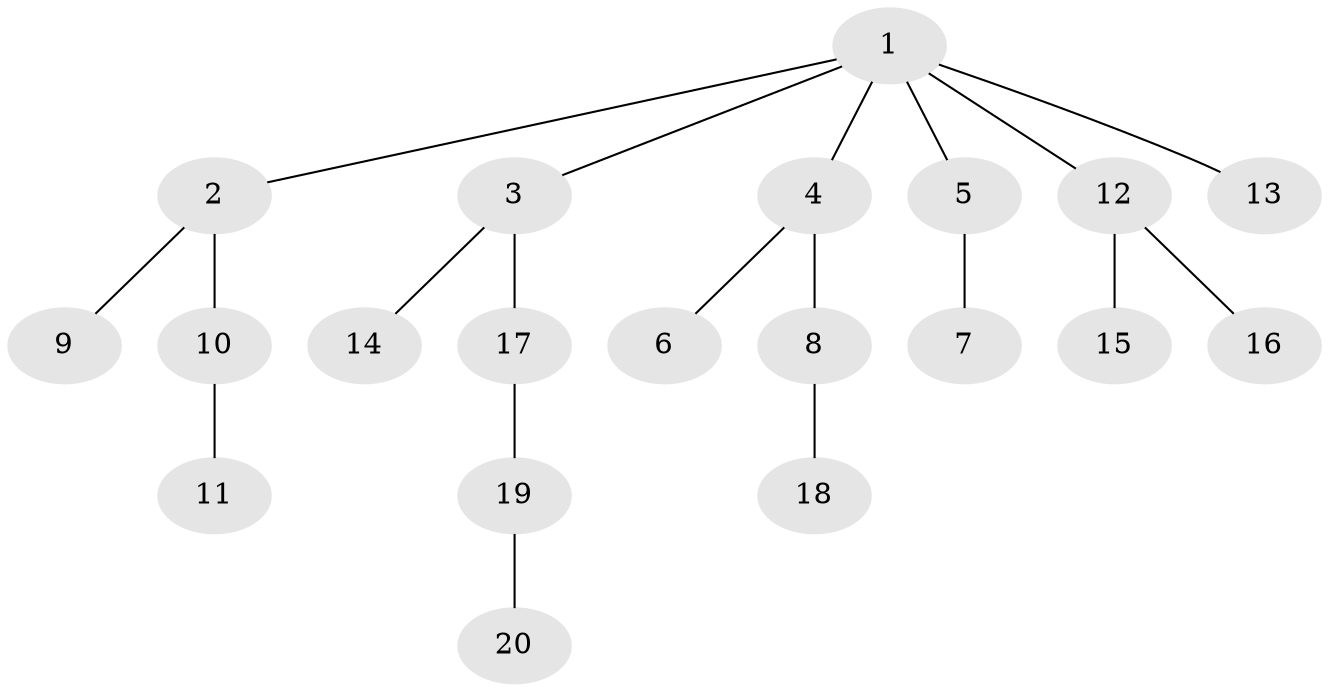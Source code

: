 // Generated by graph-tools (version 1.1) at 2025/46/02/15/25 05:46:28]
// undirected, 20 vertices, 19 edges
graph export_dot {
graph [start="1"]
  node [color=gray90,style=filled];
  1;
  2;
  3;
  4;
  5;
  6;
  7;
  8;
  9;
  10;
  11;
  12;
  13;
  14;
  15;
  16;
  17;
  18;
  19;
  20;
  1 -- 2;
  1 -- 3;
  1 -- 4;
  1 -- 5;
  1 -- 12;
  1 -- 13;
  2 -- 9;
  2 -- 10;
  3 -- 14;
  3 -- 17;
  4 -- 6;
  4 -- 8;
  5 -- 7;
  8 -- 18;
  10 -- 11;
  12 -- 15;
  12 -- 16;
  17 -- 19;
  19 -- 20;
}
